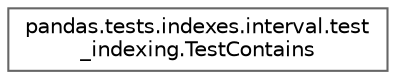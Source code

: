 digraph "Graphical Class Hierarchy"
{
 // LATEX_PDF_SIZE
  bgcolor="transparent";
  edge [fontname=Helvetica,fontsize=10,labelfontname=Helvetica,labelfontsize=10];
  node [fontname=Helvetica,fontsize=10,shape=box,height=0.2,width=0.4];
  rankdir="LR";
  Node0 [id="Node000000",label="pandas.tests.indexes.interval.test\l_indexing.TestContains",height=0.2,width=0.4,color="grey40", fillcolor="white", style="filled",URL="$db/d3e/classpandas_1_1tests_1_1indexes_1_1interval_1_1test__indexing_1_1TestContains.html",tooltip=" "];
}
